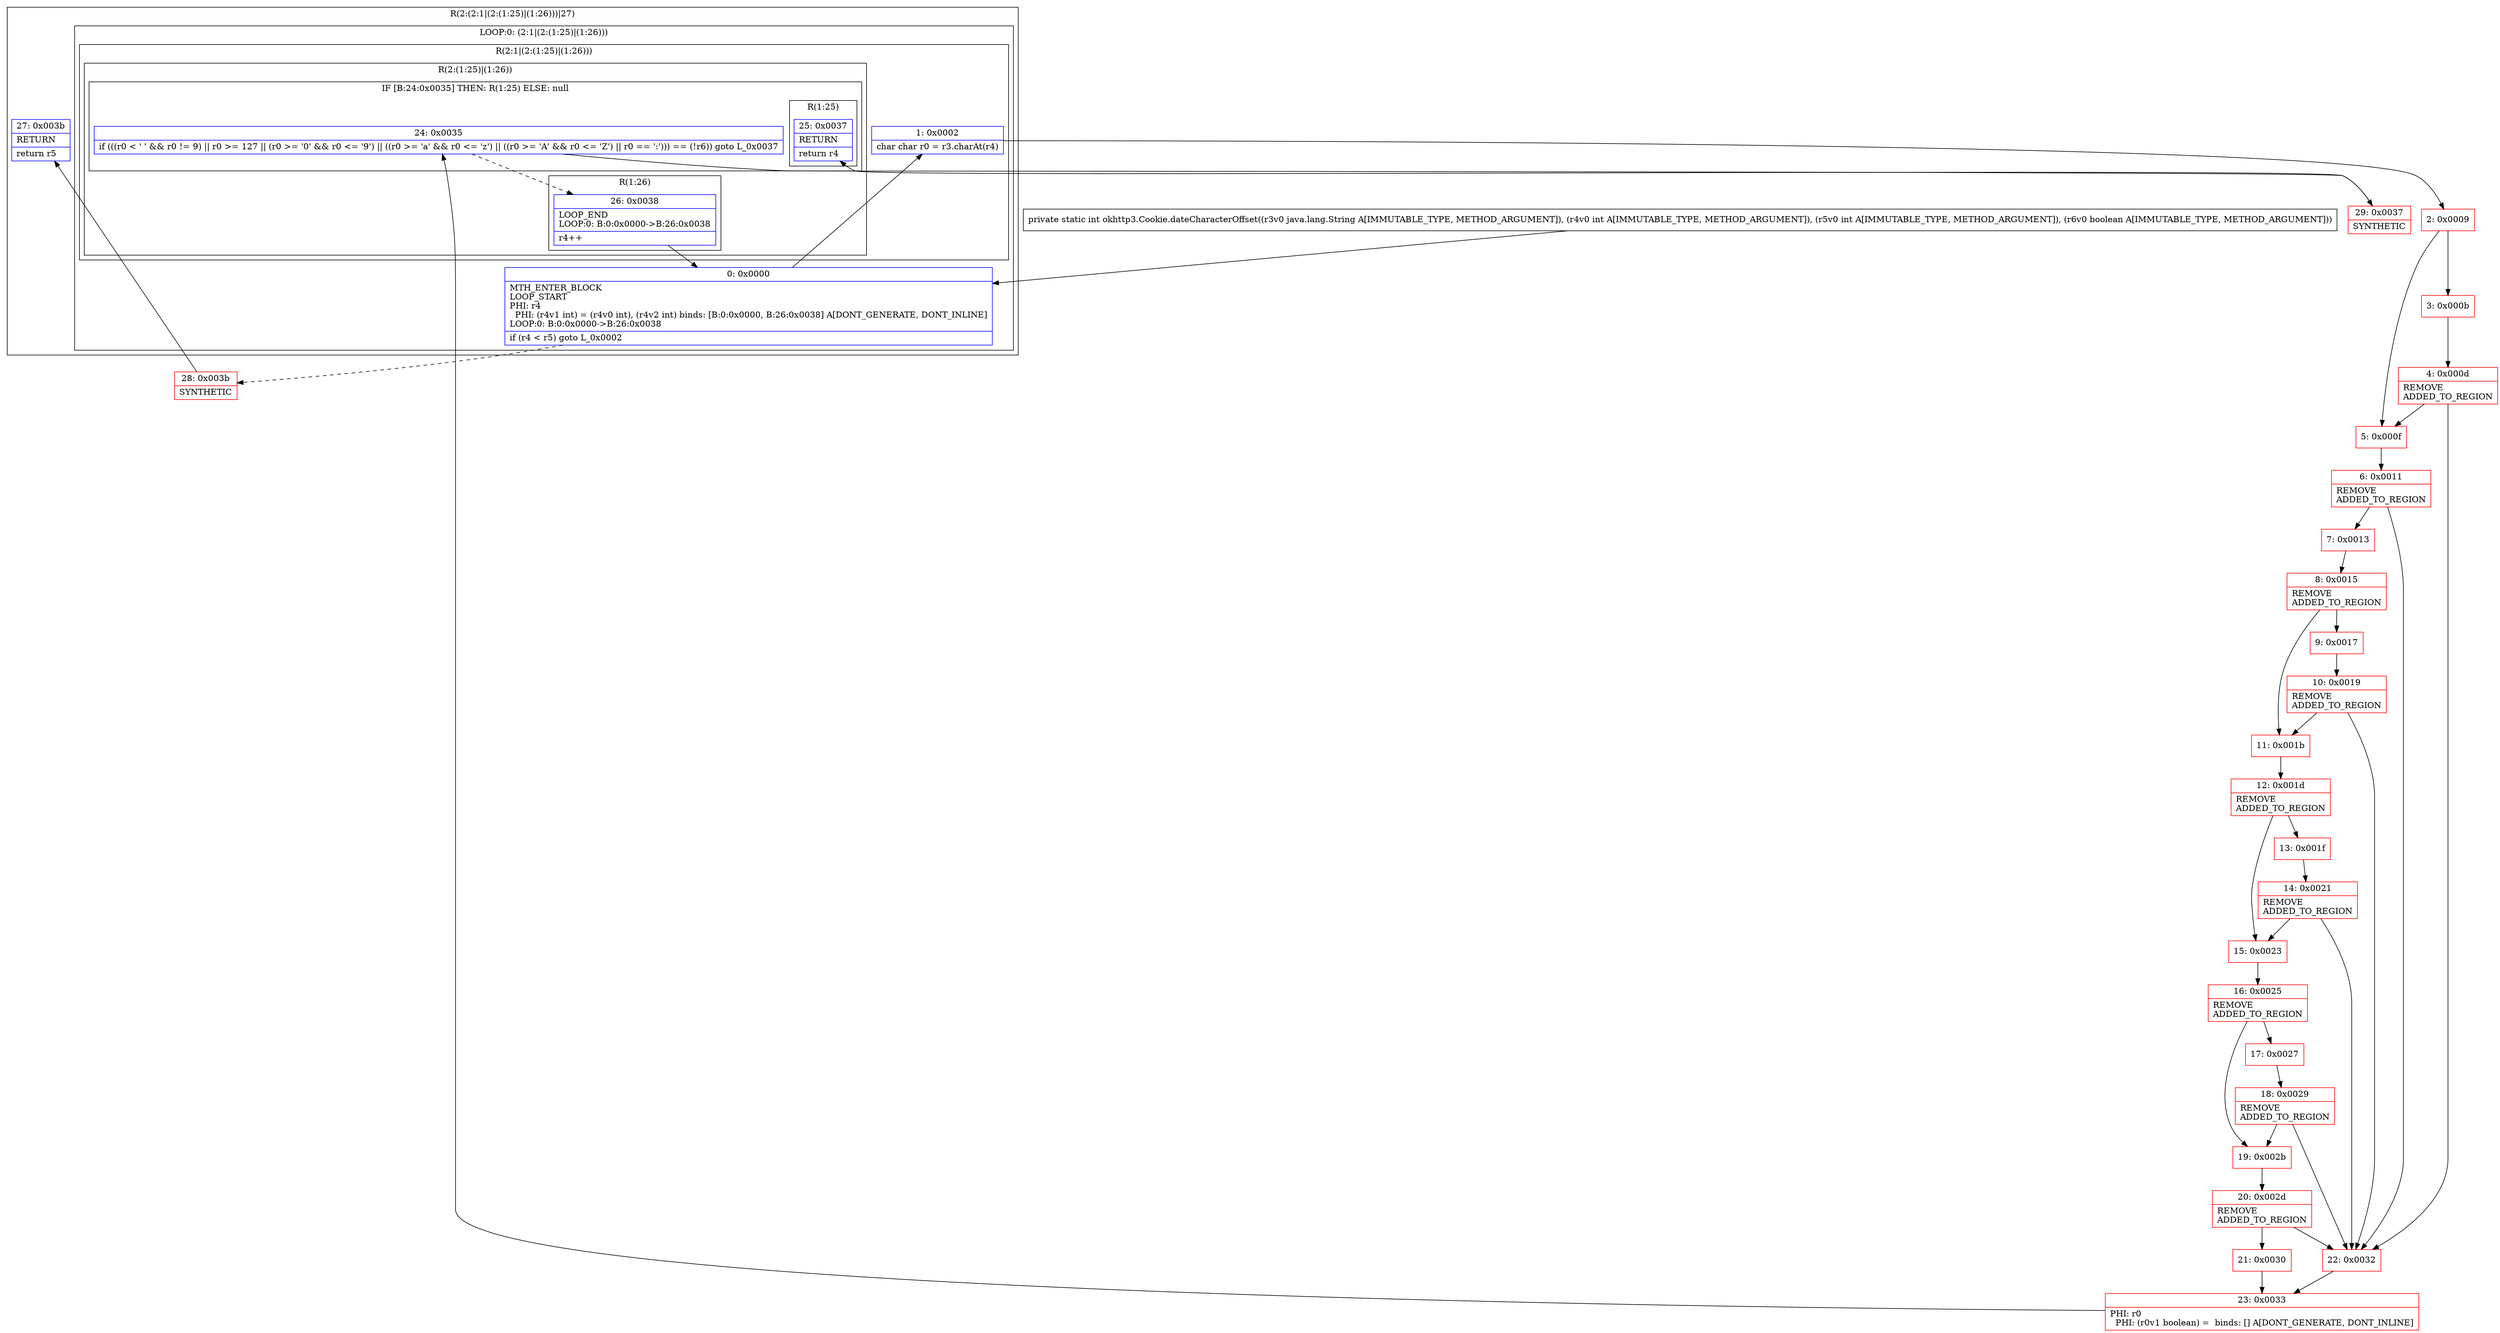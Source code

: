 digraph "CFG forokhttp3.Cookie.dateCharacterOffset(Ljava\/lang\/String;IIZ)I" {
subgraph cluster_Region_1603466330 {
label = "R(2:(2:1|(2:(1:25)|(1:26)))|27)";
node [shape=record,color=blue];
subgraph cluster_LoopRegion_1887001695 {
label = "LOOP:0: (2:1|(2:(1:25)|(1:26)))";
node [shape=record,color=blue];
Node_0 [shape=record,label="{0\:\ 0x0000|MTH_ENTER_BLOCK\lLOOP_START\lPHI: r4 \l  PHI: (r4v1 int) = (r4v0 int), (r4v2 int) binds: [B:0:0x0000, B:26:0x0038] A[DONT_GENERATE, DONT_INLINE]\lLOOP:0: B:0:0x0000\-\>B:26:0x0038\l|if (r4 \< r5) goto L_0x0002\l}"];
subgraph cluster_Region_1266991697 {
label = "R(2:1|(2:(1:25)|(1:26)))";
node [shape=record,color=blue];
Node_1 [shape=record,label="{1\:\ 0x0002|char char r0 = r3.charAt(r4)\l}"];
subgraph cluster_Region_65761055 {
label = "R(2:(1:25)|(1:26))";
node [shape=record,color=blue];
subgraph cluster_IfRegion_496916880 {
label = "IF [B:24:0x0035] THEN: R(1:25) ELSE: null";
node [shape=record,color=blue];
Node_24 [shape=record,label="{24\:\ 0x0035|if (((r0 \< ' ' && r0 != 9) \|\| r0 \>= 127 \|\| (r0 \>= '0' && r0 \<= '9') \|\| ((r0 \>= 'a' && r0 \<= 'z') \|\| ((r0 \>= 'A' && r0 \<= 'Z') \|\| r0 == ':'))) == (!r6)) goto L_0x0037\l}"];
subgraph cluster_Region_1908270051 {
label = "R(1:25)";
node [shape=record,color=blue];
Node_25 [shape=record,label="{25\:\ 0x0037|RETURN\l|return r4\l}"];
}
}
subgraph cluster_Region_969271722 {
label = "R(1:26)";
node [shape=record,color=blue];
Node_26 [shape=record,label="{26\:\ 0x0038|LOOP_END\lLOOP:0: B:0:0x0000\-\>B:26:0x0038\l|r4++\l}"];
}
}
}
}
Node_27 [shape=record,label="{27\:\ 0x003b|RETURN\l|return r5\l}"];
}
Node_2 [shape=record,color=red,label="{2\:\ 0x0009}"];
Node_3 [shape=record,color=red,label="{3\:\ 0x000b}"];
Node_4 [shape=record,color=red,label="{4\:\ 0x000d|REMOVE\lADDED_TO_REGION\l}"];
Node_5 [shape=record,color=red,label="{5\:\ 0x000f}"];
Node_6 [shape=record,color=red,label="{6\:\ 0x0011|REMOVE\lADDED_TO_REGION\l}"];
Node_7 [shape=record,color=red,label="{7\:\ 0x0013}"];
Node_8 [shape=record,color=red,label="{8\:\ 0x0015|REMOVE\lADDED_TO_REGION\l}"];
Node_9 [shape=record,color=red,label="{9\:\ 0x0017}"];
Node_10 [shape=record,color=red,label="{10\:\ 0x0019|REMOVE\lADDED_TO_REGION\l}"];
Node_11 [shape=record,color=red,label="{11\:\ 0x001b}"];
Node_12 [shape=record,color=red,label="{12\:\ 0x001d|REMOVE\lADDED_TO_REGION\l}"];
Node_13 [shape=record,color=red,label="{13\:\ 0x001f}"];
Node_14 [shape=record,color=red,label="{14\:\ 0x0021|REMOVE\lADDED_TO_REGION\l}"];
Node_15 [shape=record,color=red,label="{15\:\ 0x0023}"];
Node_16 [shape=record,color=red,label="{16\:\ 0x0025|REMOVE\lADDED_TO_REGION\l}"];
Node_17 [shape=record,color=red,label="{17\:\ 0x0027}"];
Node_18 [shape=record,color=red,label="{18\:\ 0x0029|REMOVE\lADDED_TO_REGION\l}"];
Node_19 [shape=record,color=red,label="{19\:\ 0x002b}"];
Node_20 [shape=record,color=red,label="{20\:\ 0x002d|REMOVE\lADDED_TO_REGION\l}"];
Node_21 [shape=record,color=red,label="{21\:\ 0x0030}"];
Node_22 [shape=record,color=red,label="{22\:\ 0x0032}"];
Node_23 [shape=record,color=red,label="{23\:\ 0x0033|PHI: r0 \l  PHI: (r0v1 boolean) =  binds: [] A[DONT_GENERATE, DONT_INLINE]\l}"];
Node_28 [shape=record,color=red,label="{28\:\ 0x003b|SYNTHETIC\l}"];
Node_29 [shape=record,color=red,label="{29\:\ 0x0037|SYNTHETIC\l}"];
MethodNode[shape=record,label="{private static int okhttp3.Cookie.dateCharacterOffset((r3v0 java.lang.String A[IMMUTABLE_TYPE, METHOD_ARGUMENT]), (r4v0 int A[IMMUTABLE_TYPE, METHOD_ARGUMENT]), (r5v0 int A[IMMUTABLE_TYPE, METHOD_ARGUMENT]), (r6v0 boolean A[IMMUTABLE_TYPE, METHOD_ARGUMENT])) }"];
MethodNode -> Node_0;
Node_0 -> Node_1;
Node_0 -> Node_28[style=dashed];
Node_1 -> Node_2;
Node_24 -> Node_26[style=dashed];
Node_24 -> Node_29;
Node_26 -> Node_0;
Node_2 -> Node_3;
Node_2 -> Node_5;
Node_3 -> Node_4;
Node_4 -> Node_5;
Node_4 -> Node_22;
Node_5 -> Node_6;
Node_6 -> Node_7;
Node_6 -> Node_22;
Node_7 -> Node_8;
Node_8 -> Node_9;
Node_8 -> Node_11;
Node_9 -> Node_10;
Node_10 -> Node_11;
Node_10 -> Node_22;
Node_11 -> Node_12;
Node_12 -> Node_13;
Node_12 -> Node_15;
Node_13 -> Node_14;
Node_14 -> Node_15;
Node_14 -> Node_22;
Node_15 -> Node_16;
Node_16 -> Node_17;
Node_16 -> Node_19;
Node_17 -> Node_18;
Node_18 -> Node_19;
Node_18 -> Node_22;
Node_19 -> Node_20;
Node_20 -> Node_21;
Node_20 -> Node_22;
Node_21 -> Node_23;
Node_22 -> Node_23;
Node_23 -> Node_24;
Node_28 -> Node_27;
Node_29 -> Node_25;
}

